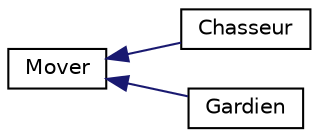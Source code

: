 digraph "Graphe hiérarchique des classes"
{
  edge [fontname="Helvetica",fontsize="10",labelfontname="Helvetica",labelfontsize="10"];
  node [fontname="Helvetica",fontsize="10",shape=record];
  rankdir="LR";
  Node0 [label="Mover",height=0.2,width=0.4,color="black", fillcolor="white", style="filled",URL="$classMover.html"];
  Node0 -> Node1 [dir="back",color="midnightblue",fontsize="10",style="solid",fontname="Helvetica"];
  Node1 [label="Chasseur",height=0.2,width=0.4,color="black", fillcolor="white", style="filled",URL="$classChasseur.html"];
  Node0 -> Node2 [dir="back",color="midnightblue",fontsize="10",style="solid",fontname="Helvetica"];
  Node2 [label="Gardien",height=0.2,width=0.4,color="black", fillcolor="white", style="filled",URL="$classGardien.html",tooltip="Classe implémentant les gardes. "];
}
